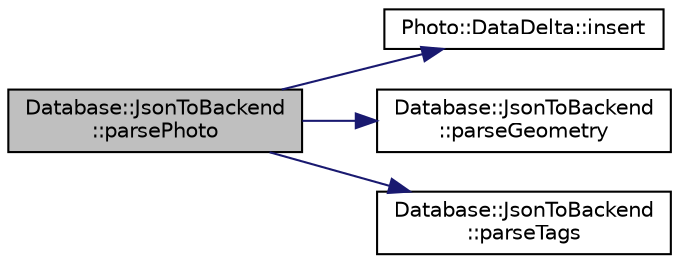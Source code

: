 digraph "Database::JsonToBackend::parsePhoto"
{
 // LATEX_PDF_SIZE
  edge [fontname="Helvetica",fontsize="10",labelfontname="Helvetica",labelfontsize="10"];
  node [fontname="Helvetica",fontsize="10",shape=record];
  rankdir="LR";
  Node1 [label="Database::JsonToBackend\l::parsePhoto",height=0.2,width=0.4,color="black", fillcolor="grey75", style="filled", fontcolor="black",tooltip=" "];
  Node1 -> Node2 [color="midnightblue",fontsize="10",style="solid",fontname="Helvetica"];
  Node2 [label="Photo::DataDelta::insert",height=0.2,width=0.4,color="black", fillcolor="white", style="filled",URL="$class_photo_1_1_data_delta.html#a4e20dab36867e0c89032b534c963029f",tooltip=" "];
  Node1 -> Node3 [color="midnightblue",fontsize="10",style="solid",fontname="Helvetica"];
  Node3 [label="Database::JsonToBackend\l::parseGeometry",height=0.2,width=0.4,color="black", fillcolor="white", style="filled",URL="$class_database_1_1_json_to_backend.html#aa252d52f9a222736ab8903f7c7c5370a",tooltip=" "];
  Node1 -> Node4 [color="midnightblue",fontsize="10",style="solid",fontname="Helvetica"];
  Node4 [label="Database::JsonToBackend\l::parseTags",height=0.2,width=0.4,color="black", fillcolor="white", style="filled",URL="$class_database_1_1_json_to_backend.html#abe2462943f948e7f90cf2859fe0deb6b",tooltip=" "];
}
